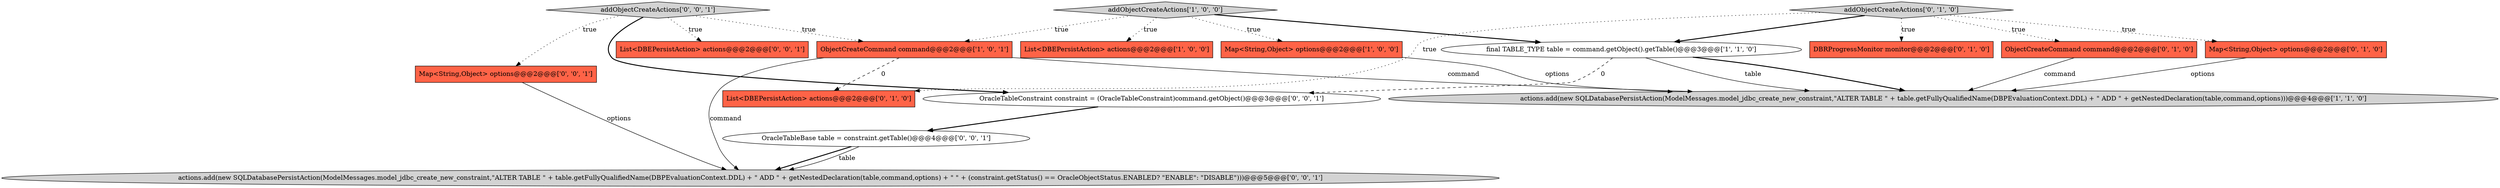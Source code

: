 digraph {
2 [style = filled, label = "addObjectCreateActions['1', '0', '0']", fillcolor = lightgray, shape = diamond image = "AAA0AAABBB1BBB"];
14 [style = filled, label = "OracleTableConstraint constraint = (OracleTableConstraint)command.getObject()@@@3@@@['0', '0', '1']", fillcolor = white, shape = ellipse image = "AAA0AAABBB3BBB"];
0 [style = filled, label = "final TABLE_TYPE table = command.getObject().getTable()@@@3@@@['1', '1', '0']", fillcolor = white, shape = ellipse image = "AAA0AAABBB1BBB"];
12 [style = filled, label = "List<DBEPersistAction> actions@@@2@@@['0', '0', '1']", fillcolor = tomato, shape = box image = "AAA0AAABBB3BBB"];
9 [style = filled, label = "Map<String,Object> options@@@2@@@['0', '1', '0']", fillcolor = tomato, shape = box image = "AAA0AAABBB2BBB"];
7 [style = filled, label = "addObjectCreateActions['0', '1', '0']", fillcolor = lightgray, shape = diamond image = "AAA0AAABBB2BBB"];
10 [style = filled, label = "List<DBEPersistAction> actions@@@2@@@['0', '1', '0']", fillcolor = tomato, shape = box image = "AAA1AAABBB2BBB"];
11 [style = filled, label = "addObjectCreateActions['0', '0', '1']", fillcolor = lightgray, shape = diamond image = "AAA0AAABBB3BBB"];
8 [style = filled, label = "ObjectCreateCommand command@@@2@@@['0', '1', '0']", fillcolor = tomato, shape = box image = "AAA0AAABBB2BBB"];
6 [style = filled, label = "DBRProgressMonitor monitor@@@2@@@['0', '1', '0']", fillcolor = tomato, shape = box image = "AAA0AAABBB2BBB"];
15 [style = filled, label = "OracleTableBase table = constraint.getTable()@@@4@@@['0', '0', '1']", fillcolor = white, shape = ellipse image = "AAA0AAABBB3BBB"];
16 [style = filled, label = "actions.add(new SQLDatabasePersistAction(ModelMessages.model_jdbc_create_new_constraint,\"ALTER TABLE \" + table.getFullyQualifiedName(DBPEvaluationContext.DDL) + \" ADD \" + getNestedDeclaration(table,command,options) + \" \" + (constraint.getStatus() == OracleObjectStatus.ENABLED? \"ENABLE\": \"DISABLE\")))@@@5@@@['0', '0', '1']", fillcolor = lightgray, shape = ellipse image = "AAA0AAABBB3BBB"];
3 [style = filled, label = "actions.add(new SQLDatabasePersistAction(ModelMessages.model_jdbc_create_new_constraint,\"ALTER TABLE \" + table.getFullyQualifiedName(DBPEvaluationContext.DDL) + \" ADD \" + getNestedDeclaration(table,command,options)))@@@4@@@['1', '1', '0']", fillcolor = lightgray, shape = ellipse image = "AAA0AAABBB1BBB"];
1 [style = filled, label = "Map<String,Object> options@@@2@@@['1', '0', '0']", fillcolor = tomato, shape = box image = "AAA0AAABBB1BBB"];
5 [style = filled, label = "ObjectCreateCommand command@@@2@@@['1', '0', '1']", fillcolor = tomato, shape = box image = "AAA0AAABBB1BBB"];
13 [style = filled, label = "Map<String,Object> options@@@2@@@['0', '0', '1']", fillcolor = tomato, shape = box image = "AAA0AAABBB3BBB"];
4 [style = filled, label = "List<DBEPersistAction> actions@@@2@@@['1', '0', '0']", fillcolor = tomato, shape = box image = "AAA0AAABBB1BBB"];
0->3 [style = bold, label=""];
7->6 [style = dotted, label="true"];
7->10 [style = dotted, label="true"];
11->14 [style = bold, label=""];
5->16 [style = solid, label="command"];
11->12 [style = dotted, label="true"];
5->3 [style = solid, label="command"];
7->0 [style = bold, label=""];
1->3 [style = solid, label="options"];
11->5 [style = dotted, label="true"];
11->13 [style = dotted, label="true"];
7->9 [style = dotted, label="true"];
15->16 [style = bold, label=""];
15->16 [style = solid, label="table"];
0->14 [style = dashed, label="0"];
2->0 [style = bold, label=""];
5->10 [style = dashed, label="0"];
0->3 [style = solid, label="table"];
13->16 [style = solid, label="options"];
2->1 [style = dotted, label="true"];
2->4 [style = dotted, label="true"];
9->3 [style = solid, label="options"];
14->15 [style = bold, label=""];
8->3 [style = solid, label="command"];
2->5 [style = dotted, label="true"];
7->8 [style = dotted, label="true"];
}
